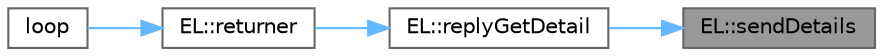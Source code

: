digraph "EL::sendDetails"
{
 // LATEX_PDF_SIZE
  bgcolor="transparent";
  edge [fontname=Helvetica,fontsize=10,labelfontname=Helvetica,labelfontsize=10];
  node [fontname=Helvetica,fontsize=10,shape=box,height=0.2,width=0.4];
  rankdir="RL";
  Node1 [label="EL::sendDetails",height=0.2,width=0.4,color="gray40", fillcolor="grey60", style="filled", fontcolor="black",tooltip="複数のEPCで送信する場合はこれを使う"];
  Node1 -> Node2 [dir="back",color="steelblue1",style="solid"];
  Node2 [label="EL::replyGetDetail",height=0.2,width=0.4,color="grey40", fillcolor="white", style="filled",URL="$class_e_l.html#a7c323a2e5634104f38317521d4c0a239",tooltip="Getに対して複数OPCにも対応して返答する内部関数"];
  Node2 -> Node3 [dir="back",color="steelblue1",style="solid"];
  Node3 [label="EL::returner",height=0.2,width=0.4,color="grey40", fillcolor="white", style="filled",URL="$class_e_l.html#a54d6de75eb5743e2d80dbe81c93993ed",tooltip=" "];
  Node3 -> Node4 [dir="back",color="steelblue1",style="solid"];
  Node4 [label="loop",height=0.2,width=0.4,color="grey40", fillcolor="white", style="filled",URL="$main_8cpp.html#afe461d27b9c48d5921c00d521181f12f",tooltip=" "];
}
